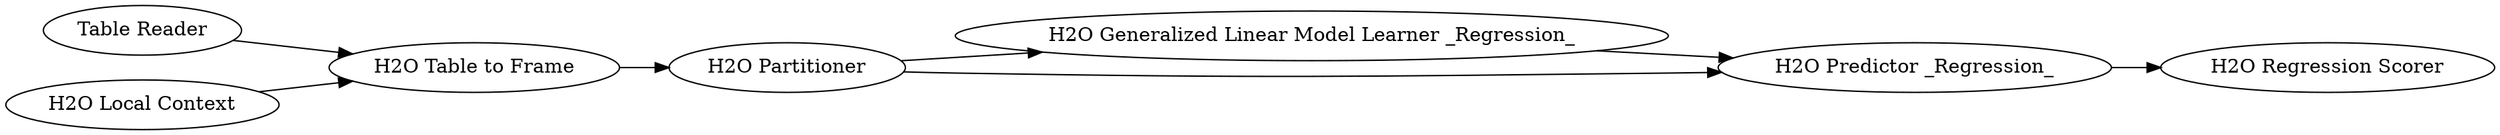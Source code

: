 digraph {
	"2664600197916947949_2" [label="H2O Table to Frame"]
	"-4015853641524219669_15" [label="H2O Regression Scorer"]
	"-4015853641524219669_17" [label="H2O Generalized Linear Model Learner _Regression_"]
	"-4015853641524219669_12" [label="Table Reader"]
	"-4015853641524219669_10" [label="H2O Local Context"]
	"-4015853641524219669_14" [label="H2O Predictor _Regression_"]
	"2664600197916947949_5" [label="H2O Partitioner"]
	"2664600197916947949_5" -> "-4015853641524219669_17"
	"-4015853641524219669_14" -> "-4015853641524219669_15"
	"-4015853641524219669_12" -> "2664600197916947949_2"
	"-4015853641524219669_17" -> "-4015853641524219669_14"
	"2664600197916947949_5" -> "-4015853641524219669_14"
	"2664600197916947949_2" -> "2664600197916947949_5"
	"-4015853641524219669_10" -> "2664600197916947949_2"
	rankdir=LR
}
